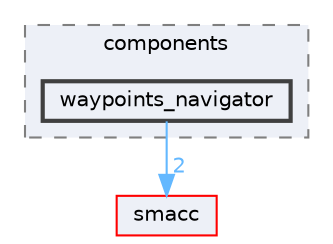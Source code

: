 digraph "smacc_client_library/move_base_z_client/move_base_z_client_plugin/include/move_base_z_client_plugin/components/waypoints_navigator"
{
 // LATEX_PDF_SIZE
  bgcolor="transparent";
  edge [fontname=Helvetica,fontsize=10,labelfontname=Helvetica,labelfontsize=10];
  node [fontname=Helvetica,fontsize=10,shape=box,height=0.2,width=0.4];
  compound=true
  subgraph clusterdir_0356d6e507c87c88329bad404c445d06 {
    graph [ bgcolor="#edf0f7", pencolor="grey50", label="components", fontname=Helvetica,fontsize=10 style="filled,dashed", URL="dir_0356d6e507c87c88329bad404c445d06.html",tooltip=""]
  dir_a3fb6bd3365e7d279943f15de08c0587 [label="waypoints_navigator", fillcolor="#edf0f7", color="grey25", style="filled,bold", URL="dir_a3fb6bd3365e7d279943f15de08c0587.html",tooltip=""];
  }
  dir_6e3e4532ae0db906acb0c92fce514b9e [label="smacc", fillcolor="#edf0f7", color="red", style="filled", URL="dir_6e3e4532ae0db906acb0c92fce514b9e.html",tooltip=""];
  dir_a3fb6bd3365e7d279943f15de08c0587->dir_6e3e4532ae0db906acb0c92fce514b9e [headlabel="2", labeldistance=1.5 headhref="dir_000131_000090.html" color="steelblue1" fontcolor="steelblue1"];
}
